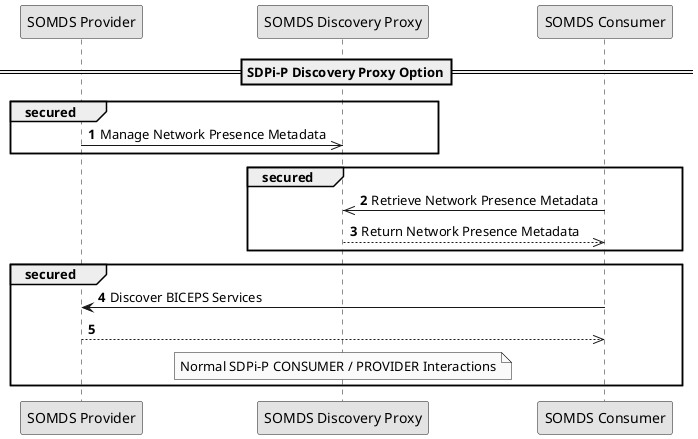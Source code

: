 @startuml

skinparam monochrome true
autonumber


!global $str_somds_provider = "SOMDS Provider"
!global $str_somds_discovery_proxy = "SOMDS Discovery Proxy"
!global $str_somds_consumer = "SOMDS Consumer"

participant "$str_somds_provider" as somds_provider
participant "$str_somds_discovery_proxy" as somds_discovery_proxy
participant "$str_somds_consumer" as somds_consumer

==SDPi-P Discovery Proxy Option==

group secured

somds_provider ->> somds_discovery_proxy: Manage Network Presence Metadata

end

group secured

somds_consumer ->> somds_discovery_proxy: Retrieve Network Presence Metadata
somds_discovery_proxy  -->> somds_consumer: Return Network Presence Metadata

end

group secured
    somds_consumer -> somds_provider: Discover BICEPS Services
    somds_provider -->> somds_consumer

    note over somds_discovery_proxy:  Normal SDPi-P CONSUMER / PROVIDER Interactions
end

@enduml